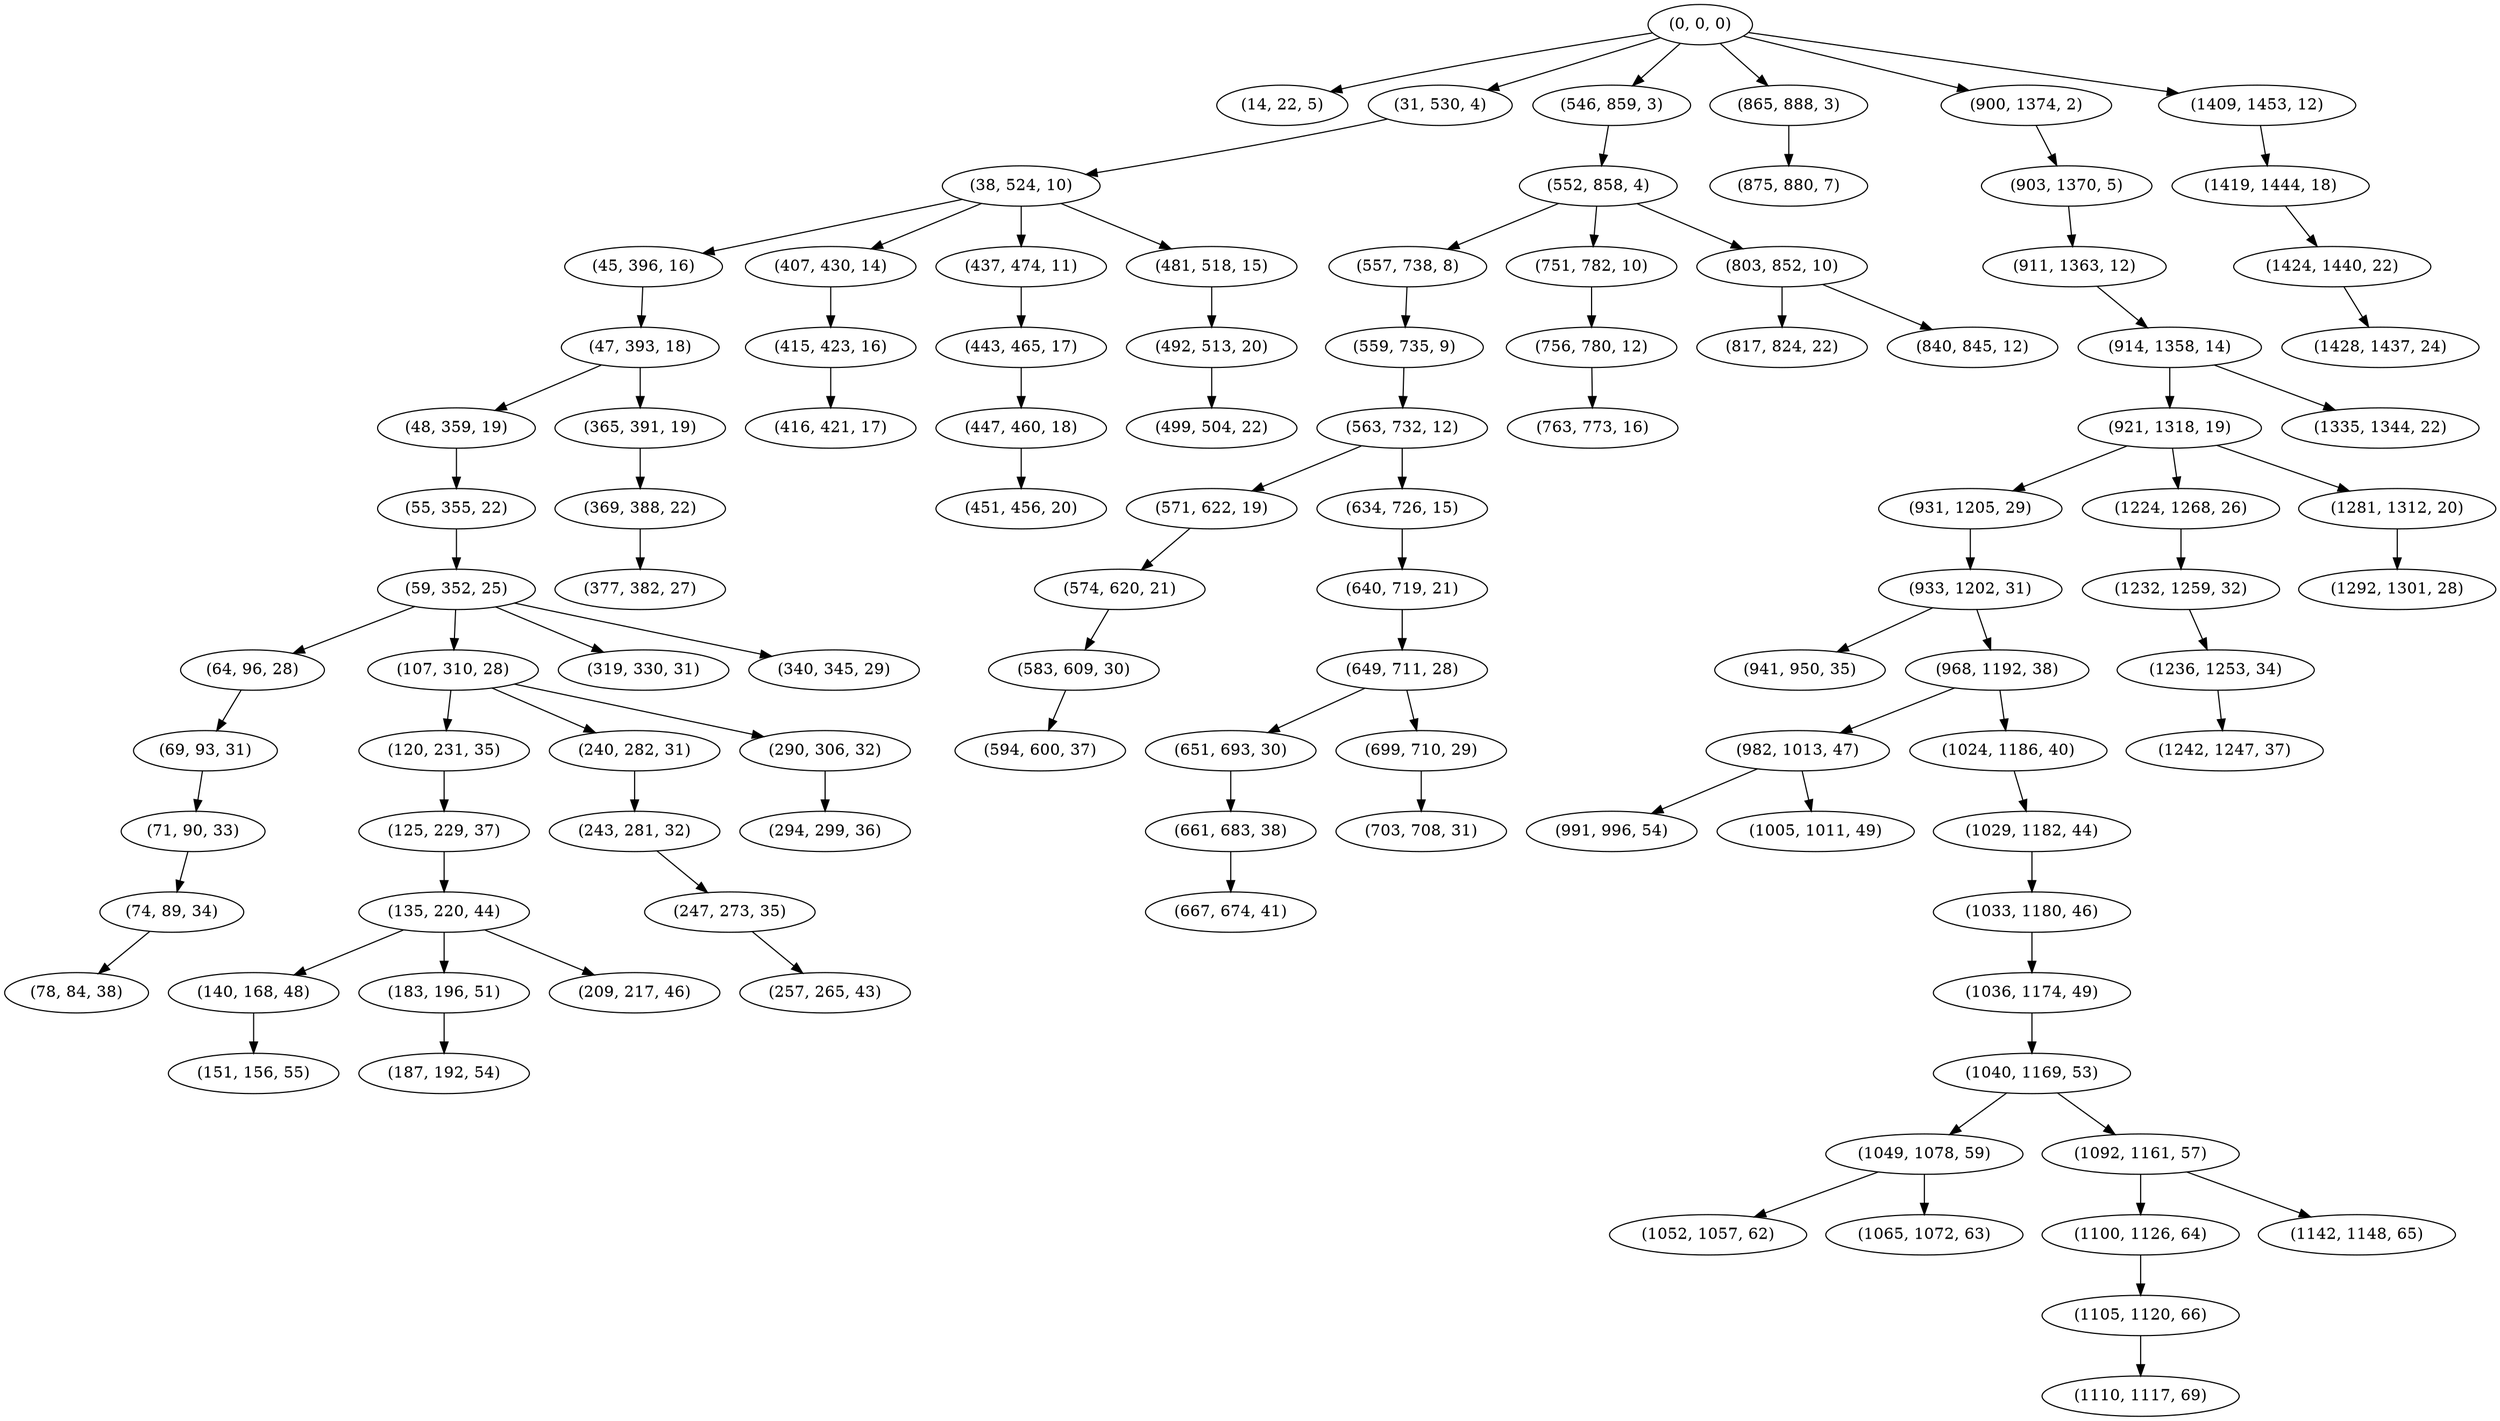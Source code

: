digraph tree {
    "(0, 0, 0)";
    "(14, 22, 5)";
    "(31, 530, 4)";
    "(38, 524, 10)";
    "(45, 396, 16)";
    "(47, 393, 18)";
    "(48, 359, 19)";
    "(55, 355, 22)";
    "(59, 352, 25)";
    "(64, 96, 28)";
    "(69, 93, 31)";
    "(71, 90, 33)";
    "(74, 89, 34)";
    "(78, 84, 38)";
    "(107, 310, 28)";
    "(120, 231, 35)";
    "(125, 229, 37)";
    "(135, 220, 44)";
    "(140, 168, 48)";
    "(151, 156, 55)";
    "(183, 196, 51)";
    "(187, 192, 54)";
    "(209, 217, 46)";
    "(240, 282, 31)";
    "(243, 281, 32)";
    "(247, 273, 35)";
    "(257, 265, 43)";
    "(290, 306, 32)";
    "(294, 299, 36)";
    "(319, 330, 31)";
    "(340, 345, 29)";
    "(365, 391, 19)";
    "(369, 388, 22)";
    "(377, 382, 27)";
    "(407, 430, 14)";
    "(415, 423, 16)";
    "(416, 421, 17)";
    "(437, 474, 11)";
    "(443, 465, 17)";
    "(447, 460, 18)";
    "(451, 456, 20)";
    "(481, 518, 15)";
    "(492, 513, 20)";
    "(499, 504, 22)";
    "(546, 859, 3)";
    "(552, 858, 4)";
    "(557, 738, 8)";
    "(559, 735, 9)";
    "(563, 732, 12)";
    "(571, 622, 19)";
    "(574, 620, 21)";
    "(583, 609, 30)";
    "(594, 600, 37)";
    "(634, 726, 15)";
    "(640, 719, 21)";
    "(649, 711, 28)";
    "(651, 693, 30)";
    "(661, 683, 38)";
    "(667, 674, 41)";
    "(699, 710, 29)";
    "(703, 708, 31)";
    "(751, 782, 10)";
    "(756, 780, 12)";
    "(763, 773, 16)";
    "(803, 852, 10)";
    "(817, 824, 22)";
    "(840, 845, 12)";
    "(865, 888, 3)";
    "(875, 880, 7)";
    "(900, 1374, 2)";
    "(903, 1370, 5)";
    "(911, 1363, 12)";
    "(914, 1358, 14)";
    "(921, 1318, 19)";
    "(931, 1205, 29)";
    "(933, 1202, 31)";
    "(941, 950, 35)";
    "(968, 1192, 38)";
    "(982, 1013, 47)";
    "(991, 996, 54)";
    "(1005, 1011, 49)";
    "(1024, 1186, 40)";
    "(1029, 1182, 44)";
    "(1033, 1180, 46)";
    "(1036, 1174, 49)";
    "(1040, 1169, 53)";
    "(1049, 1078, 59)";
    "(1052, 1057, 62)";
    "(1065, 1072, 63)";
    "(1092, 1161, 57)";
    "(1100, 1126, 64)";
    "(1105, 1120, 66)";
    "(1110, 1117, 69)";
    "(1142, 1148, 65)";
    "(1224, 1268, 26)";
    "(1232, 1259, 32)";
    "(1236, 1253, 34)";
    "(1242, 1247, 37)";
    "(1281, 1312, 20)";
    "(1292, 1301, 28)";
    "(1335, 1344, 22)";
    "(1409, 1453, 12)";
    "(1419, 1444, 18)";
    "(1424, 1440, 22)";
    "(1428, 1437, 24)";
    "(0, 0, 0)" -> "(14, 22, 5)";
    "(0, 0, 0)" -> "(31, 530, 4)";
    "(0, 0, 0)" -> "(546, 859, 3)";
    "(0, 0, 0)" -> "(865, 888, 3)";
    "(0, 0, 0)" -> "(900, 1374, 2)";
    "(0, 0, 0)" -> "(1409, 1453, 12)";
    "(31, 530, 4)" -> "(38, 524, 10)";
    "(38, 524, 10)" -> "(45, 396, 16)";
    "(38, 524, 10)" -> "(407, 430, 14)";
    "(38, 524, 10)" -> "(437, 474, 11)";
    "(38, 524, 10)" -> "(481, 518, 15)";
    "(45, 396, 16)" -> "(47, 393, 18)";
    "(47, 393, 18)" -> "(48, 359, 19)";
    "(47, 393, 18)" -> "(365, 391, 19)";
    "(48, 359, 19)" -> "(55, 355, 22)";
    "(55, 355, 22)" -> "(59, 352, 25)";
    "(59, 352, 25)" -> "(64, 96, 28)";
    "(59, 352, 25)" -> "(107, 310, 28)";
    "(59, 352, 25)" -> "(319, 330, 31)";
    "(59, 352, 25)" -> "(340, 345, 29)";
    "(64, 96, 28)" -> "(69, 93, 31)";
    "(69, 93, 31)" -> "(71, 90, 33)";
    "(71, 90, 33)" -> "(74, 89, 34)";
    "(74, 89, 34)" -> "(78, 84, 38)";
    "(107, 310, 28)" -> "(120, 231, 35)";
    "(107, 310, 28)" -> "(240, 282, 31)";
    "(107, 310, 28)" -> "(290, 306, 32)";
    "(120, 231, 35)" -> "(125, 229, 37)";
    "(125, 229, 37)" -> "(135, 220, 44)";
    "(135, 220, 44)" -> "(140, 168, 48)";
    "(135, 220, 44)" -> "(183, 196, 51)";
    "(135, 220, 44)" -> "(209, 217, 46)";
    "(140, 168, 48)" -> "(151, 156, 55)";
    "(183, 196, 51)" -> "(187, 192, 54)";
    "(240, 282, 31)" -> "(243, 281, 32)";
    "(243, 281, 32)" -> "(247, 273, 35)";
    "(247, 273, 35)" -> "(257, 265, 43)";
    "(290, 306, 32)" -> "(294, 299, 36)";
    "(365, 391, 19)" -> "(369, 388, 22)";
    "(369, 388, 22)" -> "(377, 382, 27)";
    "(407, 430, 14)" -> "(415, 423, 16)";
    "(415, 423, 16)" -> "(416, 421, 17)";
    "(437, 474, 11)" -> "(443, 465, 17)";
    "(443, 465, 17)" -> "(447, 460, 18)";
    "(447, 460, 18)" -> "(451, 456, 20)";
    "(481, 518, 15)" -> "(492, 513, 20)";
    "(492, 513, 20)" -> "(499, 504, 22)";
    "(546, 859, 3)" -> "(552, 858, 4)";
    "(552, 858, 4)" -> "(557, 738, 8)";
    "(552, 858, 4)" -> "(751, 782, 10)";
    "(552, 858, 4)" -> "(803, 852, 10)";
    "(557, 738, 8)" -> "(559, 735, 9)";
    "(559, 735, 9)" -> "(563, 732, 12)";
    "(563, 732, 12)" -> "(571, 622, 19)";
    "(563, 732, 12)" -> "(634, 726, 15)";
    "(571, 622, 19)" -> "(574, 620, 21)";
    "(574, 620, 21)" -> "(583, 609, 30)";
    "(583, 609, 30)" -> "(594, 600, 37)";
    "(634, 726, 15)" -> "(640, 719, 21)";
    "(640, 719, 21)" -> "(649, 711, 28)";
    "(649, 711, 28)" -> "(651, 693, 30)";
    "(649, 711, 28)" -> "(699, 710, 29)";
    "(651, 693, 30)" -> "(661, 683, 38)";
    "(661, 683, 38)" -> "(667, 674, 41)";
    "(699, 710, 29)" -> "(703, 708, 31)";
    "(751, 782, 10)" -> "(756, 780, 12)";
    "(756, 780, 12)" -> "(763, 773, 16)";
    "(803, 852, 10)" -> "(817, 824, 22)";
    "(803, 852, 10)" -> "(840, 845, 12)";
    "(865, 888, 3)" -> "(875, 880, 7)";
    "(900, 1374, 2)" -> "(903, 1370, 5)";
    "(903, 1370, 5)" -> "(911, 1363, 12)";
    "(911, 1363, 12)" -> "(914, 1358, 14)";
    "(914, 1358, 14)" -> "(921, 1318, 19)";
    "(914, 1358, 14)" -> "(1335, 1344, 22)";
    "(921, 1318, 19)" -> "(931, 1205, 29)";
    "(921, 1318, 19)" -> "(1224, 1268, 26)";
    "(921, 1318, 19)" -> "(1281, 1312, 20)";
    "(931, 1205, 29)" -> "(933, 1202, 31)";
    "(933, 1202, 31)" -> "(941, 950, 35)";
    "(933, 1202, 31)" -> "(968, 1192, 38)";
    "(968, 1192, 38)" -> "(982, 1013, 47)";
    "(968, 1192, 38)" -> "(1024, 1186, 40)";
    "(982, 1013, 47)" -> "(991, 996, 54)";
    "(982, 1013, 47)" -> "(1005, 1011, 49)";
    "(1024, 1186, 40)" -> "(1029, 1182, 44)";
    "(1029, 1182, 44)" -> "(1033, 1180, 46)";
    "(1033, 1180, 46)" -> "(1036, 1174, 49)";
    "(1036, 1174, 49)" -> "(1040, 1169, 53)";
    "(1040, 1169, 53)" -> "(1049, 1078, 59)";
    "(1040, 1169, 53)" -> "(1092, 1161, 57)";
    "(1049, 1078, 59)" -> "(1052, 1057, 62)";
    "(1049, 1078, 59)" -> "(1065, 1072, 63)";
    "(1092, 1161, 57)" -> "(1100, 1126, 64)";
    "(1092, 1161, 57)" -> "(1142, 1148, 65)";
    "(1100, 1126, 64)" -> "(1105, 1120, 66)";
    "(1105, 1120, 66)" -> "(1110, 1117, 69)";
    "(1224, 1268, 26)" -> "(1232, 1259, 32)";
    "(1232, 1259, 32)" -> "(1236, 1253, 34)";
    "(1236, 1253, 34)" -> "(1242, 1247, 37)";
    "(1281, 1312, 20)" -> "(1292, 1301, 28)";
    "(1409, 1453, 12)" -> "(1419, 1444, 18)";
    "(1419, 1444, 18)" -> "(1424, 1440, 22)";
    "(1424, 1440, 22)" -> "(1428, 1437, 24)";
}
